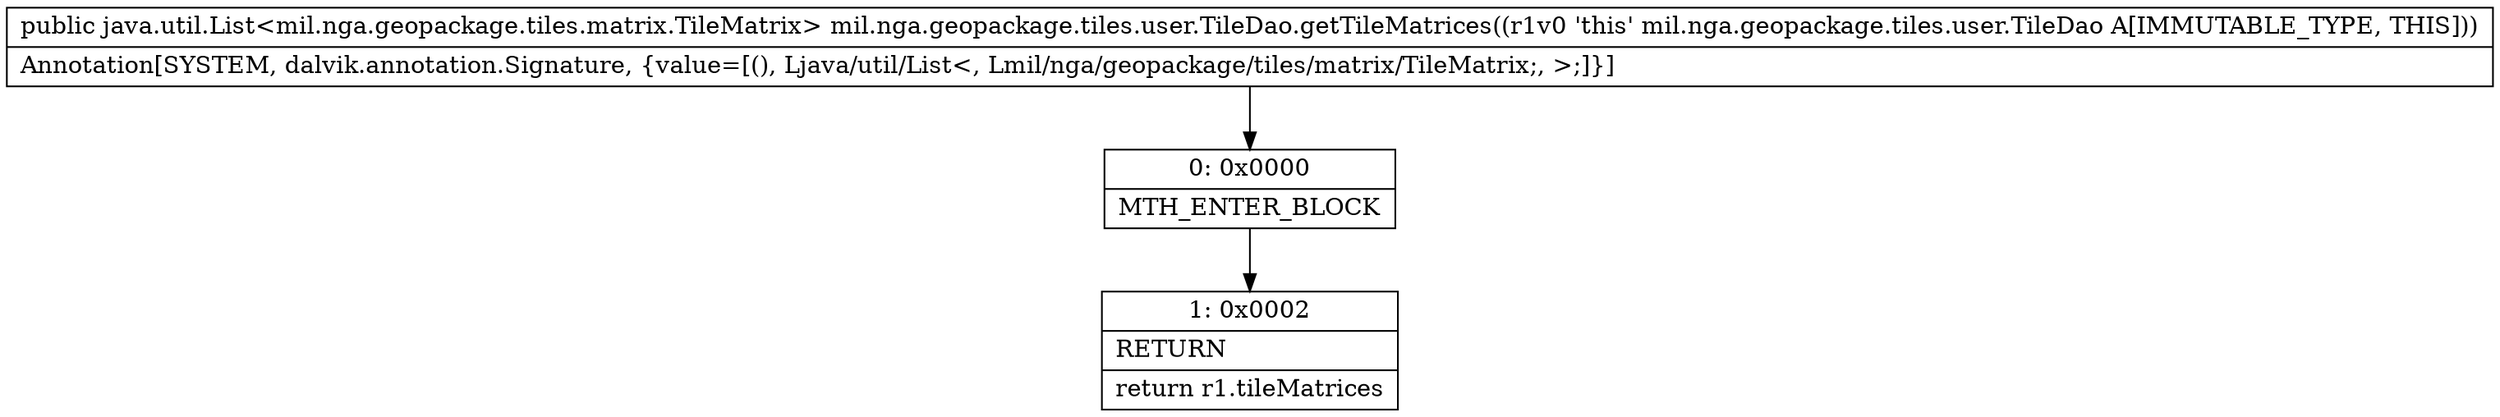 digraph "CFG formil.nga.geopackage.tiles.user.TileDao.getTileMatrices()Ljava\/util\/List;" {
Node_0 [shape=record,label="{0\:\ 0x0000|MTH_ENTER_BLOCK\l}"];
Node_1 [shape=record,label="{1\:\ 0x0002|RETURN\l|return r1.tileMatrices\l}"];
MethodNode[shape=record,label="{public java.util.List\<mil.nga.geopackage.tiles.matrix.TileMatrix\> mil.nga.geopackage.tiles.user.TileDao.getTileMatrices((r1v0 'this' mil.nga.geopackage.tiles.user.TileDao A[IMMUTABLE_TYPE, THIS]))  | Annotation[SYSTEM, dalvik.annotation.Signature, \{value=[(), Ljava\/util\/List\<, Lmil\/nga\/geopackage\/tiles\/matrix\/TileMatrix;, \>;]\}]\l}"];
MethodNode -> Node_0;
Node_0 -> Node_1;
}

